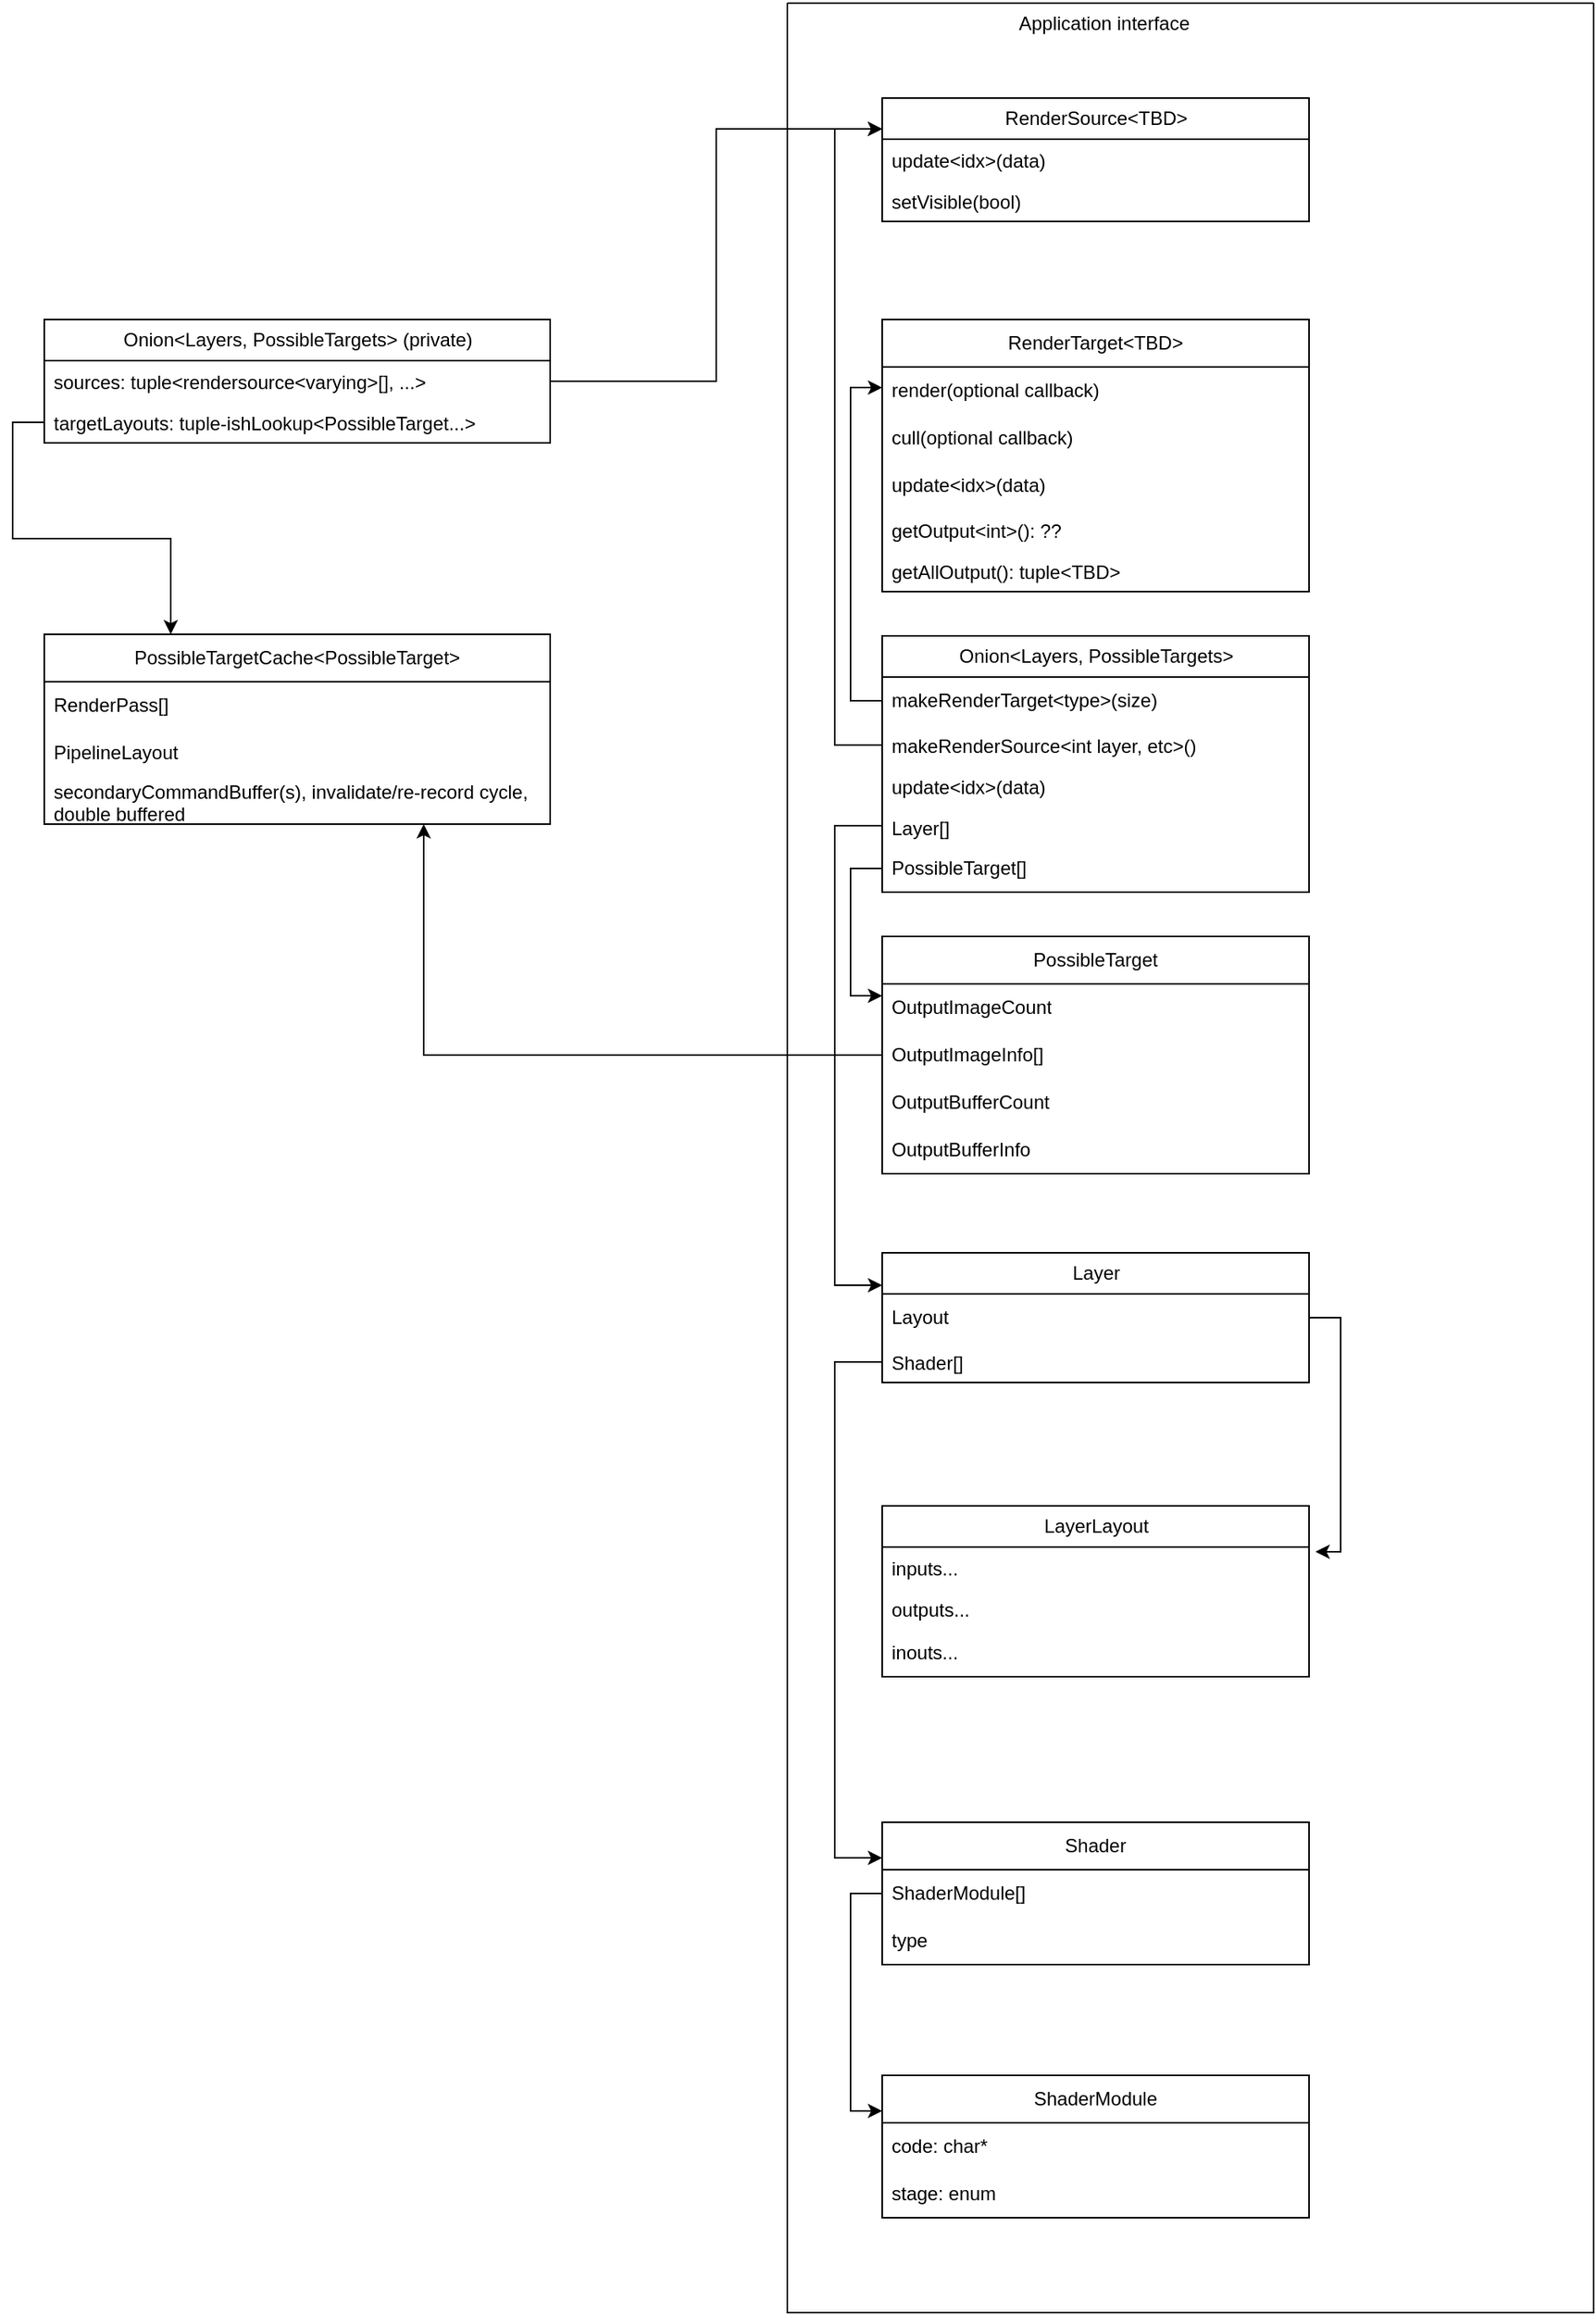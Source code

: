 <mxfile version="21.7.5" type="device">
  <diagram name="Page-1" id="FupNze0QqECtXQrn74tL">
    <mxGraphModel dx="1832" dy="1938" grid="1" gridSize="10" guides="1" tooltips="1" connect="1" arrows="1" fold="1" page="0" pageScale="1" pageWidth="850" pageHeight="1100" math="0" shadow="0">
      <root>
        <mxCell id="0" />
        <mxCell id="1" parent="0" />
        <mxCell id="yxRPQ6G-XhHfgrl9xgfs-9" value="RenderTarget&amp;lt;TBD&amp;gt;" style="swimlane;fontStyle=0;childLayout=stackLayout;horizontal=1;startSize=30;horizontalStack=0;resizeParent=1;resizeParentMax=0;resizeLast=0;collapsible=1;marginBottom=0;whiteSpace=wrap;html=1;" vertex="1" parent="1">
          <mxGeometry x="410" y="380" width="270" height="172" as="geometry" />
        </mxCell>
        <mxCell id="yxRPQ6G-XhHfgrl9xgfs-10" value="render(optional callback)" style="text;strokeColor=none;fillColor=none;align=left;verticalAlign=middle;spacingLeft=4;spacingRight=4;overflow=hidden;points=[[0,0.5],[1,0.5]];portConstraint=eastwest;rotatable=0;whiteSpace=wrap;html=1;" vertex="1" parent="yxRPQ6G-XhHfgrl9xgfs-9">
          <mxGeometry y="30" width="270" height="30" as="geometry" />
        </mxCell>
        <mxCell id="yxRPQ6G-XhHfgrl9xgfs-11" value="cull(optional callback)" style="text;strokeColor=none;fillColor=none;align=left;verticalAlign=middle;spacingLeft=4;spacingRight=4;overflow=hidden;points=[[0,0.5],[1,0.5]];portConstraint=eastwest;rotatable=0;whiteSpace=wrap;html=1;" vertex="1" parent="yxRPQ6G-XhHfgrl9xgfs-9">
          <mxGeometry y="60" width="270" height="30" as="geometry" />
        </mxCell>
        <mxCell id="yxRPQ6G-XhHfgrl9xgfs-75" value="update&amp;lt;idx&amp;gt;(data)" style="text;strokeColor=none;fillColor=none;align=left;verticalAlign=middle;spacingLeft=4;spacingRight=4;overflow=hidden;points=[[0,0.5],[1,0.5]];portConstraint=eastwest;rotatable=0;whiteSpace=wrap;html=1;" vertex="1" parent="yxRPQ6G-XhHfgrl9xgfs-9">
          <mxGeometry y="90" width="270" height="30" as="geometry" />
        </mxCell>
        <mxCell id="yxRPQ6G-XhHfgrl9xgfs-23" value="getOutput&amp;lt;int&amp;gt;(): ??" style="text;strokeColor=none;fillColor=none;align=left;verticalAlign=top;spacingLeft=4;spacingRight=4;overflow=hidden;rotatable=0;points=[[0,0.5],[1,0.5]];portConstraint=eastwest;whiteSpace=wrap;html=1;" vertex="1" parent="yxRPQ6G-XhHfgrl9xgfs-9">
          <mxGeometry y="120" width="270" height="26" as="geometry" />
        </mxCell>
        <mxCell id="yxRPQ6G-XhHfgrl9xgfs-24" value="getAllOutput(): tuple&amp;lt;TBD&amp;gt;" style="text;strokeColor=none;fillColor=none;align=left;verticalAlign=top;spacingLeft=4;spacingRight=4;overflow=hidden;rotatable=0;points=[[0,0.5],[1,0.5]];portConstraint=eastwest;whiteSpace=wrap;html=1;" vertex="1" parent="yxRPQ6G-XhHfgrl9xgfs-9">
          <mxGeometry y="146" width="270" height="26" as="geometry" />
        </mxCell>
        <mxCell id="yxRPQ6G-XhHfgrl9xgfs-14" value="RenderSource&amp;lt;TBD&amp;gt;" style="swimlane;fontStyle=0;childLayout=stackLayout;horizontal=1;startSize=26;fillColor=none;horizontalStack=0;resizeParent=1;resizeParentMax=0;resizeLast=0;collapsible=1;marginBottom=0;html=1;" vertex="1" parent="1">
          <mxGeometry x="410" y="240" width="270" height="78" as="geometry" />
        </mxCell>
        <mxCell id="yxRPQ6G-XhHfgrl9xgfs-15" value="update&amp;lt;idx&amp;gt;(data)" style="text;strokeColor=none;fillColor=none;align=left;verticalAlign=top;spacingLeft=4;spacingRight=4;overflow=hidden;rotatable=0;points=[[0,0.5],[1,0.5]];portConstraint=eastwest;whiteSpace=wrap;html=1;" vertex="1" parent="yxRPQ6G-XhHfgrl9xgfs-14">
          <mxGeometry y="26" width="270" height="26" as="geometry" />
        </mxCell>
        <mxCell id="yxRPQ6G-XhHfgrl9xgfs-16" value="setVisible(bool)" style="text;strokeColor=none;fillColor=none;align=left;verticalAlign=top;spacingLeft=4;spacingRight=4;overflow=hidden;rotatable=0;points=[[0,0.5],[1,0.5]];portConstraint=eastwest;whiteSpace=wrap;html=1;" vertex="1" parent="yxRPQ6G-XhHfgrl9xgfs-14">
          <mxGeometry y="52" width="270" height="26" as="geometry" />
        </mxCell>
        <mxCell id="yxRPQ6G-XhHfgrl9xgfs-22" style="edgeStyle=orthogonalEdgeStyle;rounded=0;orthogonalLoop=1;jettySize=auto;html=1;entryX=0;entryY=0.25;entryDx=0;entryDy=0;exitX=0;exitY=0.5;exitDx=0;exitDy=0;" edge="1" parent="1" source="yxRPQ6G-XhHfgrl9xgfs-8" target="yxRPQ6G-XhHfgrl9xgfs-14">
          <mxGeometry relative="1" as="geometry">
            <mxPoint x="360" y="300" as="targetPoint" />
            <Array as="points">
              <mxPoint x="380" y="649" />
              <mxPoint x="380" y="260" />
            </Array>
          </mxGeometry>
        </mxCell>
        <mxCell id="yxRPQ6G-XhHfgrl9xgfs-25" value="Onion&amp;lt;Layers, PossibleTargets&amp;gt; (private)" style="swimlane;fontStyle=0;childLayout=stackLayout;horizontal=1;startSize=26;fillColor=none;horizontalStack=0;resizeParent=1;resizeParentMax=0;resizeLast=0;collapsible=1;marginBottom=0;html=1;" vertex="1" parent="1">
          <mxGeometry x="-120" y="380" width="320" height="78" as="geometry" />
        </mxCell>
        <mxCell id="yxRPQ6G-XhHfgrl9xgfs-26" value="sources: tuple&amp;lt;rendersource&amp;lt;varying&amp;gt;[], ...&amp;gt;" style="text;strokeColor=none;fillColor=none;align=left;verticalAlign=top;spacingLeft=4;spacingRight=4;overflow=hidden;rotatable=0;points=[[0,0.5],[1,0.5]];portConstraint=eastwest;whiteSpace=wrap;html=1;" vertex="1" parent="yxRPQ6G-XhHfgrl9xgfs-25">
          <mxGeometry y="26" width="320" height="26" as="geometry" />
        </mxCell>
        <mxCell id="yxRPQ6G-XhHfgrl9xgfs-27" value="targetLayouts: tuple-ishLookup&amp;lt;PossibleTarget...&amp;gt;" style="text;strokeColor=none;fillColor=none;align=left;verticalAlign=top;spacingLeft=4;spacingRight=4;overflow=hidden;rotatable=0;points=[[0,0.5],[1,0.5]];portConstraint=eastwest;whiteSpace=wrap;html=1;" vertex="1" parent="yxRPQ6G-XhHfgrl9xgfs-25">
          <mxGeometry y="52" width="320" height="26" as="geometry" />
        </mxCell>
        <mxCell id="yxRPQ6G-XhHfgrl9xgfs-30" style="edgeStyle=orthogonalEdgeStyle;rounded=0;orthogonalLoop=1;jettySize=auto;html=1;entryX=0;entryY=0.25;entryDx=0;entryDy=0;" edge="1" parent="1" source="yxRPQ6G-XhHfgrl9xgfs-26" target="yxRPQ6G-XhHfgrl9xgfs-14">
          <mxGeometry relative="1" as="geometry" />
        </mxCell>
        <mxCell id="yxRPQ6G-XhHfgrl9xgfs-32" value="PossibleTargetCache&amp;lt;PossibleTarget&amp;gt;" style="swimlane;fontStyle=0;childLayout=stackLayout;horizontal=1;startSize=30;horizontalStack=0;resizeParent=1;resizeParentMax=0;resizeLast=0;collapsible=1;marginBottom=0;whiteSpace=wrap;html=1;" vertex="1" parent="1">
          <mxGeometry x="-120" y="579" width="320" height="120" as="geometry" />
        </mxCell>
        <mxCell id="yxRPQ6G-XhHfgrl9xgfs-33" value="RenderPass[]" style="text;strokeColor=none;fillColor=none;align=left;verticalAlign=middle;spacingLeft=4;spacingRight=4;overflow=hidden;points=[[0,0.5],[1,0.5]];portConstraint=eastwest;rotatable=0;whiteSpace=wrap;html=1;" vertex="1" parent="yxRPQ6G-XhHfgrl9xgfs-32">
          <mxGeometry y="30" width="320" height="30" as="geometry" />
        </mxCell>
        <mxCell id="yxRPQ6G-XhHfgrl9xgfs-34" value="PipelineLayout" style="text;strokeColor=none;fillColor=none;align=left;verticalAlign=middle;spacingLeft=4;spacingRight=4;overflow=hidden;points=[[0,0.5],[1,0.5]];portConstraint=eastwest;rotatable=0;whiteSpace=wrap;html=1;" vertex="1" parent="yxRPQ6G-XhHfgrl9xgfs-32">
          <mxGeometry y="60" width="320" height="30" as="geometry" />
        </mxCell>
        <mxCell id="yxRPQ6G-XhHfgrl9xgfs-35" value="secondaryCommandBuffer(s), invalidate/re-record cycle, double buffered" style="text;strokeColor=none;fillColor=none;align=left;verticalAlign=middle;spacingLeft=4;spacingRight=4;overflow=hidden;points=[[0,0.5],[1,0.5]];portConstraint=eastwest;rotatable=0;whiteSpace=wrap;html=1;" vertex="1" parent="yxRPQ6G-XhHfgrl9xgfs-32">
          <mxGeometry y="90" width="320" height="30" as="geometry" />
        </mxCell>
        <mxCell id="yxRPQ6G-XhHfgrl9xgfs-36" style="edgeStyle=orthogonalEdgeStyle;rounded=0;orthogonalLoop=1;jettySize=auto;html=1;entryX=0.25;entryY=0;entryDx=0;entryDy=0;exitX=0;exitY=0.5;exitDx=0;exitDy=0;" edge="1" parent="1" source="yxRPQ6G-XhHfgrl9xgfs-27" target="yxRPQ6G-XhHfgrl9xgfs-32">
          <mxGeometry relative="1" as="geometry" />
        </mxCell>
        <mxCell id="yxRPQ6G-XhHfgrl9xgfs-41" style="edgeStyle=orthogonalEdgeStyle;rounded=0;orthogonalLoop=1;jettySize=auto;html=1;" edge="1" parent="1" source="yxRPQ6G-XhHfgrl9xgfs-37" target="yxRPQ6G-XhHfgrl9xgfs-32">
          <mxGeometry relative="1" as="geometry">
            <Array as="points">
              <mxPoint x="120" y="845" />
            </Array>
          </mxGeometry>
        </mxCell>
        <mxCell id="yxRPQ6G-XhHfgrl9xgfs-37" value="PossibleTarget" style="swimlane;fontStyle=0;childLayout=stackLayout;horizontal=1;startSize=30;horizontalStack=0;resizeParent=1;resizeParentMax=0;resizeLast=0;collapsible=1;marginBottom=0;whiteSpace=wrap;html=1;" vertex="1" parent="1">
          <mxGeometry x="410" y="770" width="270" height="150" as="geometry" />
        </mxCell>
        <mxCell id="yxRPQ6G-XhHfgrl9xgfs-38" value="OutputImageCount" style="text;strokeColor=none;fillColor=none;align=left;verticalAlign=middle;spacingLeft=4;spacingRight=4;overflow=hidden;points=[[0,0.5],[1,0.5]];portConstraint=eastwest;rotatable=0;whiteSpace=wrap;html=1;" vertex="1" parent="yxRPQ6G-XhHfgrl9xgfs-37">
          <mxGeometry y="30" width="270" height="30" as="geometry" />
        </mxCell>
        <mxCell id="yxRPQ6G-XhHfgrl9xgfs-39" value="OutputImageInfo[]" style="text;strokeColor=none;fillColor=none;align=left;verticalAlign=middle;spacingLeft=4;spacingRight=4;overflow=hidden;points=[[0,0.5],[1,0.5]];portConstraint=eastwest;rotatable=0;whiteSpace=wrap;html=1;" vertex="1" parent="yxRPQ6G-XhHfgrl9xgfs-37">
          <mxGeometry y="60" width="270" height="30" as="geometry" />
        </mxCell>
        <mxCell id="yxRPQ6G-XhHfgrl9xgfs-40" value="OutputBufferCount" style="text;strokeColor=none;fillColor=none;align=left;verticalAlign=middle;spacingLeft=4;spacingRight=4;overflow=hidden;points=[[0,0.5],[1,0.5]];portConstraint=eastwest;rotatable=0;whiteSpace=wrap;html=1;" vertex="1" parent="yxRPQ6G-XhHfgrl9xgfs-37">
          <mxGeometry y="90" width="270" height="30" as="geometry" />
        </mxCell>
        <mxCell id="yxRPQ6G-XhHfgrl9xgfs-48" value="OutputBufferInfo" style="text;strokeColor=none;fillColor=none;align=left;verticalAlign=middle;spacingLeft=4;spacingRight=4;overflow=hidden;points=[[0,0.5],[1,0.5]];portConstraint=eastwest;rotatable=0;whiteSpace=wrap;html=1;" vertex="1" parent="yxRPQ6G-XhHfgrl9xgfs-37">
          <mxGeometry y="120" width="270" height="30" as="geometry" />
        </mxCell>
        <mxCell id="yxRPQ6G-XhHfgrl9xgfs-42" value="Layer" style="swimlane;fontStyle=0;childLayout=stackLayout;horizontal=1;startSize=26;fillColor=none;horizontalStack=0;resizeParent=1;resizeParentMax=0;resizeLast=0;collapsible=1;marginBottom=0;html=1;" vertex="1" parent="1">
          <mxGeometry x="410" y="970" width="270" height="82" as="geometry" />
        </mxCell>
        <mxCell id="yxRPQ6G-XhHfgrl9xgfs-64" value="Layout" style="text;strokeColor=none;fillColor=none;align=left;verticalAlign=middle;spacingLeft=4;spacingRight=4;overflow=hidden;points=[[0,0.5],[1,0.5]];portConstraint=eastwest;rotatable=0;whiteSpace=wrap;html=1;" vertex="1" parent="yxRPQ6G-XhHfgrl9xgfs-42">
          <mxGeometry y="26" width="270" height="30" as="geometry" />
        </mxCell>
        <mxCell id="yxRPQ6G-XhHfgrl9xgfs-43" value="Shader[]" style="text;strokeColor=none;fillColor=none;align=left;verticalAlign=top;spacingLeft=4;spacingRight=4;overflow=hidden;rotatable=0;points=[[0,0.5],[1,0.5]];portConstraint=eastwest;whiteSpace=wrap;html=1;" vertex="1" parent="yxRPQ6G-XhHfgrl9xgfs-42">
          <mxGeometry y="56" width="270" height="26" as="geometry" />
        </mxCell>
        <mxCell id="yxRPQ6G-XhHfgrl9xgfs-2" value="Onion&amp;lt;Layers, PossibleTargets&amp;gt;" style="swimlane;fontStyle=0;childLayout=stackLayout;horizontal=1;startSize=26;fillColor=none;horizontalStack=0;resizeParent=1;resizeParentMax=0;resizeLast=0;collapsible=1;marginBottom=0;html=1;" vertex="1" parent="1">
          <mxGeometry x="410" y="580" width="270" height="162" as="geometry">
            <mxRectangle x="440" y="400" width="60" height="30" as="alternateBounds" />
          </mxGeometry>
        </mxCell>
        <mxCell id="yxRPQ6G-XhHfgrl9xgfs-7" value="makeRenderTarget&amp;lt;type&amp;gt;(size)" style="text;strokeColor=none;fillColor=none;align=left;verticalAlign=middle;spacingLeft=4;spacingRight=4;overflow=hidden;points=[[0,0.5],[1,0.5]];portConstraint=eastwest;rotatable=0;whiteSpace=wrap;html=1;" vertex="1" parent="yxRPQ6G-XhHfgrl9xgfs-2">
          <mxGeometry y="26" width="270" height="30" as="geometry" />
        </mxCell>
        <mxCell id="yxRPQ6G-XhHfgrl9xgfs-8" value="makeRenderSource&amp;lt;int layer, etc&amp;gt;()" style="text;strokeColor=none;fillColor=none;align=left;verticalAlign=top;spacingLeft=4;spacingRight=4;overflow=hidden;rotatable=0;points=[[0,0.5],[1,0.5]];portConstraint=eastwest;whiteSpace=wrap;html=1;" vertex="1" parent="yxRPQ6G-XhHfgrl9xgfs-2">
          <mxGeometry y="56" width="270" height="26" as="geometry" />
        </mxCell>
        <mxCell id="yxRPQ6G-XhHfgrl9xgfs-76" value="update&amp;lt;idx&amp;gt;(data)" style="text;strokeColor=none;fillColor=none;align=left;verticalAlign=top;spacingLeft=4;spacingRight=4;overflow=hidden;rotatable=0;points=[[0,0.5],[1,0.5]];portConstraint=eastwest;whiteSpace=wrap;html=1;" vertex="1" parent="yxRPQ6G-XhHfgrl9xgfs-2">
          <mxGeometry y="82" width="270" height="26" as="geometry" />
        </mxCell>
        <mxCell id="yxRPQ6G-XhHfgrl9xgfs-3" value="Layer[]" style="text;strokeColor=none;fillColor=none;align=left;verticalAlign=top;spacingLeft=4;spacingRight=4;overflow=hidden;rotatable=0;points=[[0,0.5],[1,0.5]];portConstraint=eastwest;whiteSpace=wrap;html=1;" vertex="1" parent="yxRPQ6G-XhHfgrl9xgfs-2">
          <mxGeometry y="108" width="270" height="24" as="geometry" />
        </mxCell>
        <mxCell id="yxRPQ6G-XhHfgrl9xgfs-49" value="PossibleTarget[]" style="text;strokeColor=none;fillColor=none;align=left;verticalAlign=middle;spacingLeft=4;spacingRight=4;overflow=hidden;points=[[0,0.5],[1,0.5]];portConstraint=eastwest;rotatable=0;whiteSpace=wrap;html=1;" vertex="1" parent="yxRPQ6G-XhHfgrl9xgfs-2">
          <mxGeometry y="132" width="270" height="30" as="geometry" />
        </mxCell>
        <mxCell id="yxRPQ6G-XhHfgrl9xgfs-21" style="edgeStyle=orthogonalEdgeStyle;rounded=0;orthogonalLoop=1;jettySize=auto;html=1;entryX=0;entryY=0.25;entryDx=0;entryDy=0;" edge="1" parent="1" source="yxRPQ6G-XhHfgrl9xgfs-7" target="yxRPQ6G-XhHfgrl9xgfs-9">
          <mxGeometry relative="1" as="geometry" />
        </mxCell>
        <mxCell id="yxRPQ6G-XhHfgrl9xgfs-50" style="edgeStyle=orthogonalEdgeStyle;rounded=0;orthogonalLoop=1;jettySize=auto;html=1;entryX=0;entryY=0.25;entryDx=0;entryDy=0;" edge="1" parent="1" source="yxRPQ6G-XhHfgrl9xgfs-49" target="yxRPQ6G-XhHfgrl9xgfs-37">
          <mxGeometry relative="1" as="geometry" />
        </mxCell>
        <mxCell id="yxRPQ6G-XhHfgrl9xgfs-51" style="edgeStyle=orthogonalEdgeStyle;rounded=0;orthogonalLoop=1;jettySize=auto;html=1;entryX=0;entryY=0.25;entryDx=0;entryDy=0;exitX=0;exitY=0.5;exitDx=0;exitDy=0;" edge="1" parent="1" source="yxRPQ6G-XhHfgrl9xgfs-3" target="yxRPQ6G-XhHfgrl9xgfs-42">
          <mxGeometry relative="1" as="geometry">
            <Array as="points">
              <mxPoint x="380" y="700" />
              <mxPoint x="380" y="991" />
            </Array>
          </mxGeometry>
        </mxCell>
        <mxCell id="yxRPQ6G-XhHfgrl9xgfs-52" value="Shader" style="swimlane;fontStyle=0;childLayout=stackLayout;horizontal=1;startSize=30;horizontalStack=0;resizeParent=1;resizeParentMax=0;resizeLast=0;collapsible=1;marginBottom=0;whiteSpace=wrap;html=1;" vertex="1" parent="1">
          <mxGeometry x="410" y="1330" width="270" height="90" as="geometry" />
        </mxCell>
        <mxCell id="yxRPQ6G-XhHfgrl9xgfs-53" value="ShaderModule[]" style="text;strokeColor=none;fillColor=none;align=left;verticalAlign=middle;spacingLeft=4;spacingRight=4;overflow=hidden;points=[[0,0.5],[1,0.5]];portConstraint=eastwest;rotatable=0;whiteSpace=wrap;html=1;" vertex="1" parent="yxRPQ6G-XhHfgrl9xgfs-52">
          <mxGeometry y="30" width="270" height="30" as="geometry" />
        </mxCell>
        <mxCell id="yxRPQ6G-XhHfgrl9xgfs-54" value="type" style="text;strokeColor=none;fillColor=none;align=left;verticalAlign=middle;spacingLeft=4;spacingRight=4;overflow=hidden;points=[[0,0.5],[1,0.5]];portConstraint=eastwest;rotatable=0;whiteSpace=wrap;html=1;" vertex="1" parent="yxRPQ6G-XhHfgrl9xgfs-52">
          <mxGeometry y="60" width="270" height="30" as="geometry" />
        </mxCell>
        <mxCell id="yxRPQ6G-XhHfgrl9xgfs-56" style="edgeStyle=orthogonalEdgeStyle;rounded=0;orthogonalLoop=1;jettySize=auto;html=1;entryX=0;entryY=0.25;entryDx=0;entryDy=0;" edge="1" parent="1" source="yxRPQ6G-XhHfgrl9xgfs-43" target="yxRPQ6G-XhHfgrl9xgfs-52">
          <mxGeometry relative="1" as="geometry">
            <Array as="points">
              <mxPoint x="380" y="1039" />
              <mxPoint x="380" y="1353" />
            </Array>
          </mxGeometry>
        </mxCell>
        <mxCell id="yxRPQ6G-XhHfgrl9xgfs-58" value="LayerLayout" style="swimlane;fontStyle=0;childLayout=stackLayout;horizontal=1;startSize=26;fillColor=none;horizontalStack=0;resizeParent=1;resizeParentMax=0;resizeLast=0;collapsible=1;marginBottom=0;html=1;" vertex="1" parent="1">
          <mxGeometry x="410" y="1130" width="270" height="108" as="geometry" />
        </mxCell>
        <mxCell id="yxRPQ6G-XhHfgrl9xgfs-59" value="inputs..." style="text;strokeColor=none;fillColor=none;align=left;verticalAlign=top;spacingLeft=4;spacingRight=4;overflow=hidden;rotatable=0;points=[[0,0.5],[1,0.5]];portConstraint=eastwest;whiteSpace=wrap;html=1;" vertex="1" parent="yxRPQ6G-XhHfgrl9xgfs-58">
          <mxGeometry y="26" width="270" height="26" as="geometry" />
        </mxCell>
        <mxCell id="yxRPQ6G-XhHfgrl9xgfs-60" value="outputs..." style="text;strokeColor=none;fillColor=none;align=left;verticalAlign=top;spacingLeft=4;spacingRight=4;overflow=hidden;rotatable=0;points=[[0,0.5],[1,0.5]];portConstraint=eastwest;whiteSpace=wrap;html=1;" vertex="1" parent="yxRPQ6G-XhHfgrl9xgfs-58">
          <mxGeometry y="52" width="270" height="26" as="geometry" />
        </mxCell>
        <mxCell id="yxRPQ6G-XhHfgrl9xgfs-61" value="inouts..." style="text;strokeColor=none;fillColor=none;align=left;verticalAlign=middle;spacingLeft=4;spacingRight=4;overflow=hidden;points=[[0,0.5],[1,0.5]];portConstraint=eastwest;rotatable=0;whiteSpace=wrap;html=1;" vertex="1" parent="yxRPQ6G-XhHfgrl9xgfs-58">
          <mxGeometry y="78" width="270" height="30" as="geometry" />
        </mxCell>
        <mxCell id="yxRPQ6G-XhHfgrl9xgfs-65" style="edgeStyle=orthogonalEdgeStyle;rounded=0;orthogonalLoop=1;jettySize=auto;html=1;entryX=1.015;entryY=0.115;entryDx=0;entryDy=0;entryPerimeter=0;exitX=1;exitY=0.5;exitDx=0;exitDy=0;" edge="1" parent="1" source="yxRPQ6G-XhHfgrl9xgfs-64" target="yxRPQ6G-XhHfgrl9xgfs-59">
          <mxGeometry relative="1" as="geometry" />
        </mxCell>
        <mxCell id="yxRPQ6G-XhHfgrl9xgfs-67" value="" style="swimlane;startSize=0;" vertex="1" parent="1">
          <mxGeometry x="350" y="180" width="510" height="1460" as="geometry" />
        </mxCell>
        <mxCell id="yxRPQ6G-XhHfgrl9xgfs-70" value="ShaderModule" style="swimlane;fontStyle=0;childLayout=stackLayout;horizontal=1;startSize=30;horizontalStack=0;resizeParent=1;resizeParentMax=0;resizeLast=0;collapsible=1;marginBottom=0;whiteSpace=wrap;html=1;" vertex="1" parent="yxRPQ6G-XhHfgrl9xgfs-67">
          <mxGeometry x="60" y="1310" width="270" height="90" as="geometry" />
        </mxCell>
        <mxCell id="yxRPQ6G-XhHfgrl9xgfs-71" value="code: char*" style="text;strokeColor=none;fillColor=none;align=left;verticalAlign=middle;spacingLeft=4;spacingRight=4;overflow=hidden;points=[[0,0.5],[1,0.5]];portConstraint=eastwest;rotatable=0;whiteSpace=wrap;html=1;" vertex="1" parent="yxRPQ6G-XhHfgrl9xgfs-70">
          <mxGeometry y="30" width="270" height="30" as="geometry" />
        </mxCell>
        <mxCell id="yxRPQ6G-XhHfgrl9xgfs-72" value="stage: enum" style="text;strokeColor=none;fillColor=none;align=left;verticalAlign=middle;spacingLeft=4;spacingRight=4;overflow=hidden;points=[[0,0.5],[1,0.5]];portConstraint=eastwest;rotatable=0;whiteSpace=wrap;html=1;" vertex="1" parent="yxRPQ6G-XhHfgrl9xgfs-70">
          <mxGeometry y="60" width="270" height="30" as="geometry" />
        </mxCell>
        <mxCell id="yxRPQ6G-XhHfgrl9xgfs-68" value="Application interface" style="text;html=1;align=center;verticalAlign=middle;resizable=0;points=[];autosize=1;strokeColor=none;fillColor=none;" vertex="1" parent="1">
          <mxGeometry x="485" y="178" width="130" height="30" as="geometry" />
        </mxCell>
        <mxCell id="yxRPQ6G-XhHfgrl9xgfs-74" style="edgeStyle=orthogonalEdgeStyle;rounded=0;orthogonalLoop=1;jettySize=auto;html=1;entryX=0;entryY=0.25;entryDx=0;entryDy=0;" edge="1" parent="1" source="yxRPQ6G-XhHfgrl9xgfs-53" target="yxRPQ6G-XhHfgrl9xgfs-70">
          <mxGeometry relative="1" as="geometry" />
        </mxCell>
      </root>
    </mxGraphModel>
  </diagram>
</mxfile>
